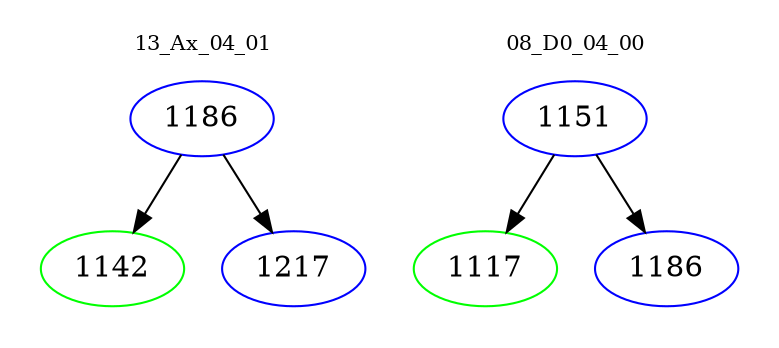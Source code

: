 digraph{
subgraph cluster_0 {
color = white
label = "13_Ax_04_01";
fontsize=10;
T0_1186 [label="1186", color="blue"]
T0_1186 -> T0_1142 [color="black"]
T0_1142 [label="1142", color="green"]
T0_1186 -> T0_1217 [color="black"]
T0_1217 [label="1217", color="blue"]
}
subgraph cluster_1 {
color = white
label = "08_D0_04_00";
fontsize=10;
T1_1151 [label="1151", color="blue"]
T1_1151 -> T1_1117 [color="black"]
T1_1117 [label="1117", color="green"]
T1_1151 -> T1_1186 [color="black"]
T1_1186 [label="1186", color="blue"]
}
}
